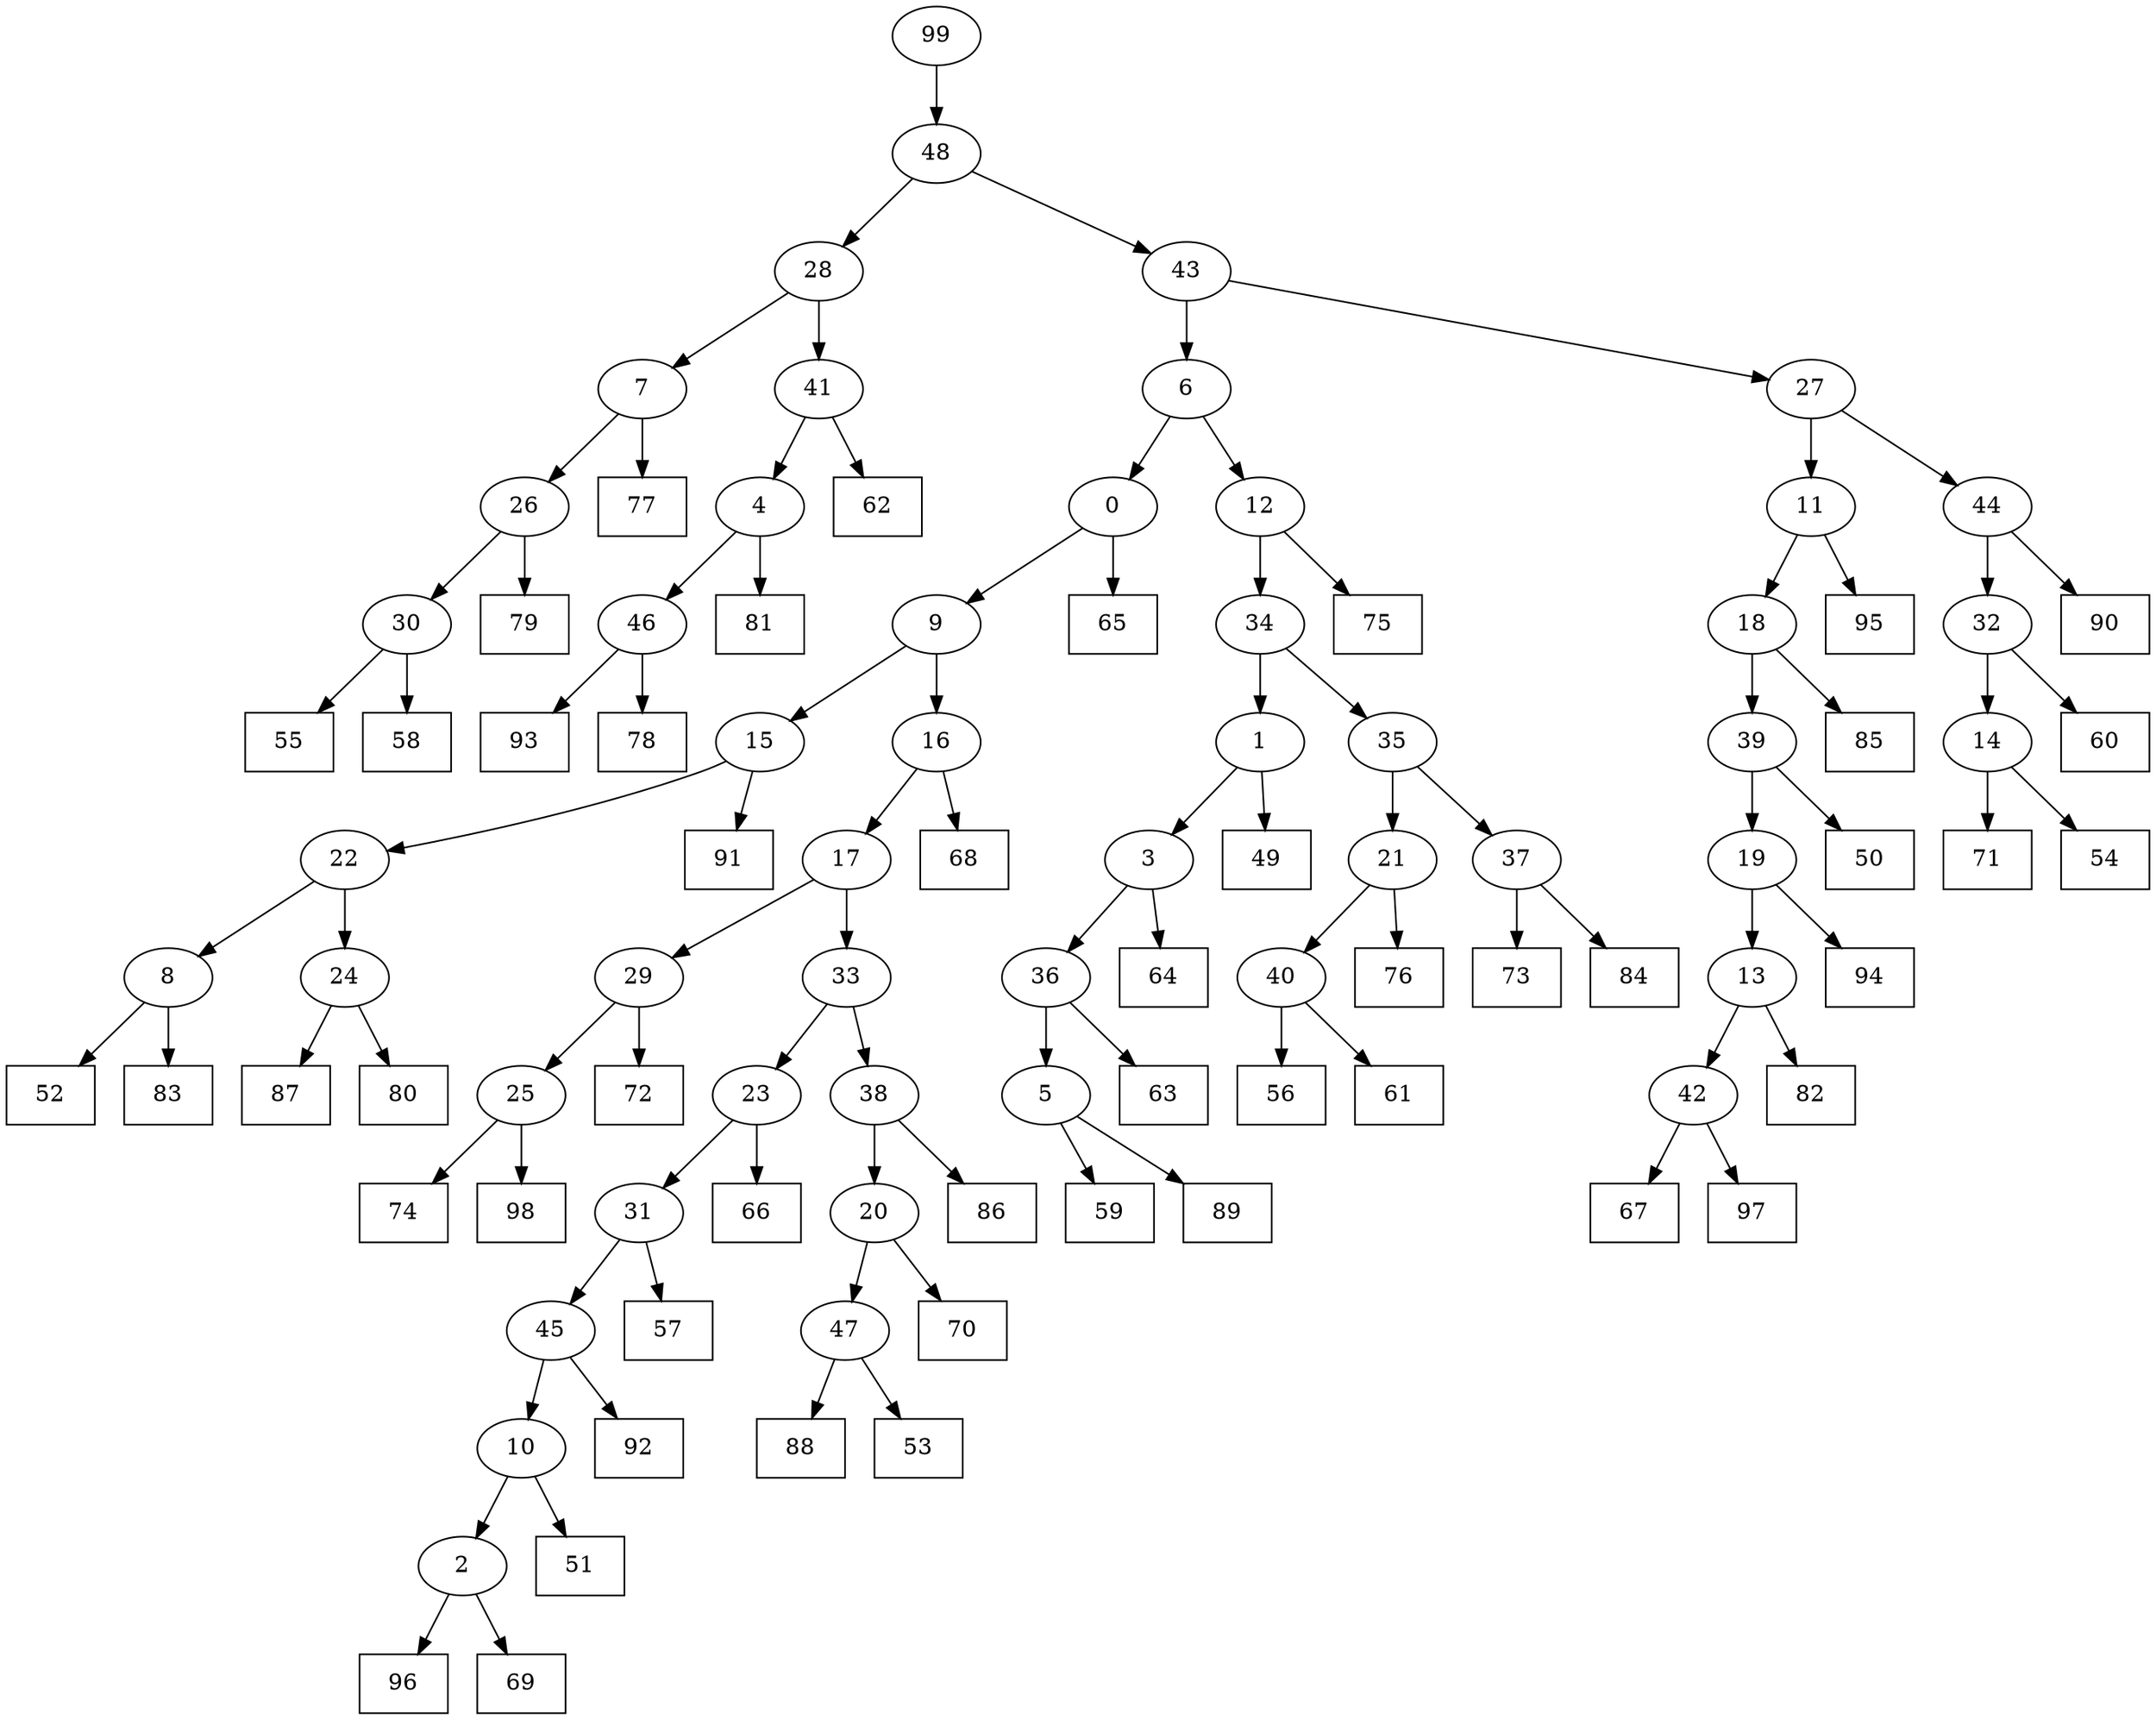 digraph G {
0[label="0"];
1[label="1"];
2[label="2"];
3[label="3"];
4[label="4"];
5[label="5"];
6[label="6"];
7[label="7"];
8[label="8"];
9[label="9"];
10[label="10"];
11[label="11"];
12[label="12"];
13[label="13"];
14[label="14"];
15[label="15"];
16[label="16"];
17[label="17"];
18[label="18"];
19[label="19"];
20[label="20"];
21[label="21"];
22[label="22"];
23[label="23"];
24[label="24"];
25[label="25"];
26[label="26"];
27[label="27"];
28[label="28"];
29[label="29"];
30[label="30"];
31[label="31"];
32[label="32"];
33[label="33"];
34[label="34"];
35[label="35"];
36[label="36"];
37[label="37"];
38[label="38"];
39[label="39"];
40[label="40"];
41[label="41"];
42[label="42"];
43[label="43"];
44[label="44"];
45[label="45"];
46[label="46"];
47[label="47"];
48[label="48"];
49[shape=box,label="67"];
50[shape=box,label="71"];
51[shape=box,label="52"];
52[shape=box,label="50"];
53[shape=box,label="57"];
54[shape=box,label="91"];
55[shape=box,label="56"];
56[shape=box,label="74"];
57[shape=box,label="96"];
58[shape=box,label="49"];
59[shape=box,label="73"];
60[shape=box,label="76"];
61[shape=box,label="61"];
62[shape=box,label="87"];
63[shape=box,label="81"];
64[shape=box,label="51"];
65[shape=box,label="93"];
66[shape=box,label="80"];
67[shape=box,label="78"];
68[shape=box,label="55"];
69[shape=box,label="88"];
70[shape=box,label="86"];
71[shape=box,label="65"];
72[shape=box,label="82"];
73[shape=box,label="64"];
74[shape=box,label="58"];
75[shape=box,label="59"];
76[shape=box,label="63"];
77[shape=box,label="90"];
78[shape=box,label="89"];
79[shape=box,label="69"];
80[shape=box,label="79"];
81[shape=box,label="77"];
82[shape=box,label="95"];
83[shape=box,label="83"];
84[shape=box,label="70"];
85[shape=box,label="84"];
86[shape=box,label="94"];
87[shape=box,label="85"];
88[shape=box,label="60"];
89[shape=box,label="53"];
90[shape=box,label="97"];
91[shape=box,label="92"];
92[shape=box,label="75"];
93[shape=box,label="62"];
94[shape=box,label="54"];
95[shape=box,label="72"];
96[shape=box,label="68"];
97[shape=box,label="98"];
98[shape=box,label="66"];
99[label="99"];
29->95 ;
19->86 ;
37->85 ;
16->96 ;
10->64 ;
30->68 ;
1->58 ;
40->61 ;
44->77 ;
5->75 ;
8->51 ;
46->65 ;
48->28 ;
14->50 ;
22->8 ;
32->14 ;
14->94 ;
37->59 ;
26->30 ;
15->22 ;
24->66 ;
12->92 ;
38->20 ;
27->44 ;
11->82 ;
12->34 ;
15->54 ;
45->10 ;
34->35 ;
35->37 ;
39->52 ;
20->47 ;
47->69 ;
20->84 ;
43->27 ;
13->72 ;
44->32 ;
32->88 ;
42->49 ;
25->97 ;
35->21 ;
21->60 ;
31->53 ;
41->93 ;
34->1 ;
8->83 ;
28->41 ;
29->25 ;
23->31 ;
36->5 ;
5->78 ;
25->56 ;
2->79 ;
31->45 ;
45->91 ;
99->48 ;
42->90 ;
3->36 ;
17->33 ;
27->11 ;
4->63 ;
16->17 ;
19->13 ;
30->74 ;
11->18 ;
18->87 ;
40->55 ;
1->3 ;
17->29 ;
46->67 ;
3->73 ;
10->2 ;
2->57 ;
9->16 ;
43->6 ;
6->12 ;
41->4 ;
33->38 ;
38->70 ;
21->40 ;
39->19 ;
6->0 ;
0->71 ;
4->46 ;
33->23 ;
23->98 ;
13->42 ;
48->43 ;
0->9 ;
9->15 ;
47->89 ;
28->7 ;
7->81 ;
36->76 ;
7->26 ;
26->80 ;
18->39 ;
22->24 ;
24->62 ;
}
